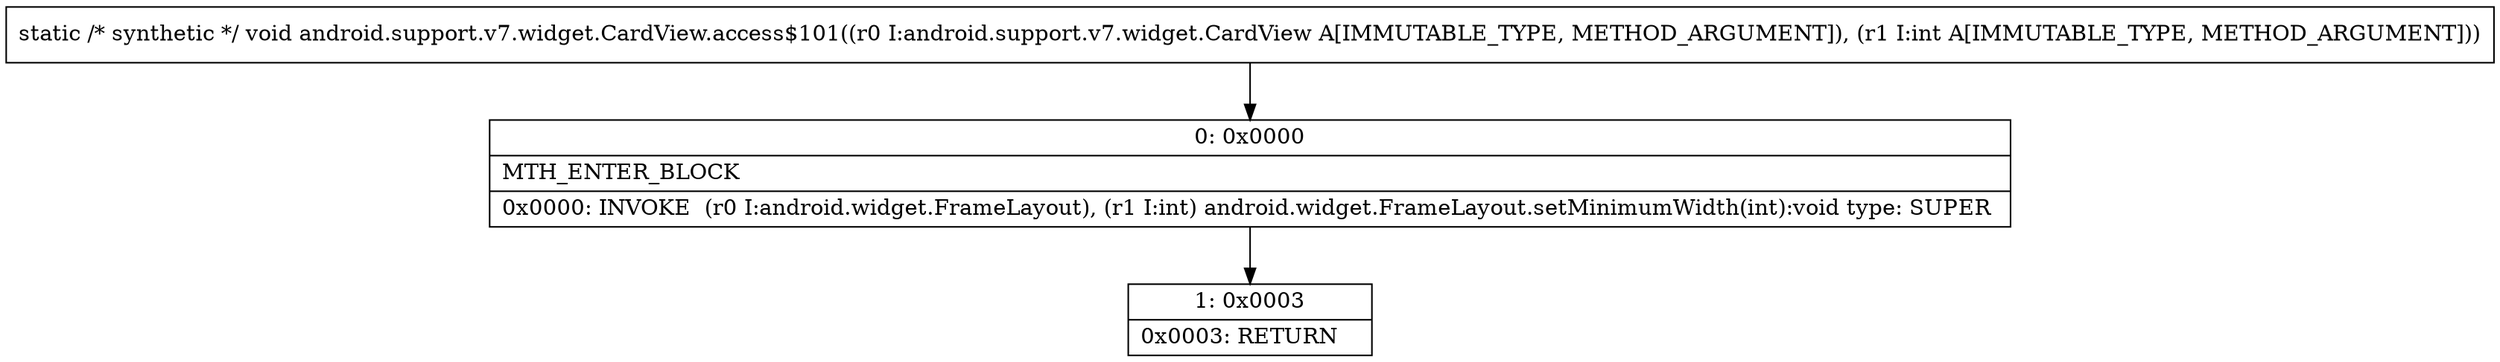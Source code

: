 digraph "CFG forandroid.support.v7.widget.CardView.access$101(Landroid\/support\/v7\/widget\/CardView;I)V" {
Node_0 [shape=record,label="{0\:\ 0x0000|MTH_ENTER_BLOCK\l|0x0000: INVOKE  (r0 I:android.widget.FrameLayout), (r1 I:int) android.widget.FrameLayout.setMinimumWidth(int):void type: SUPER \l}"];
Node_1 [shape=record,label="{1\:\ 0x0003|0x0003: RETURN   \l}"];
MethodNode[shape=record,label="{static \/* synthetic *\/ void android.support.v7.widget.CardView.access$101((r0 I:android.support.v7.widget.CardView A[IMMUTABLE_TYPE, METHOD_ARGUMENT]), (r1 I:int A[IMMUTABLE_TYPE, METHOD_ARGUMENT])) }"];
MethodNode -> Node_0;
Node_0 -> Node_1;
}

